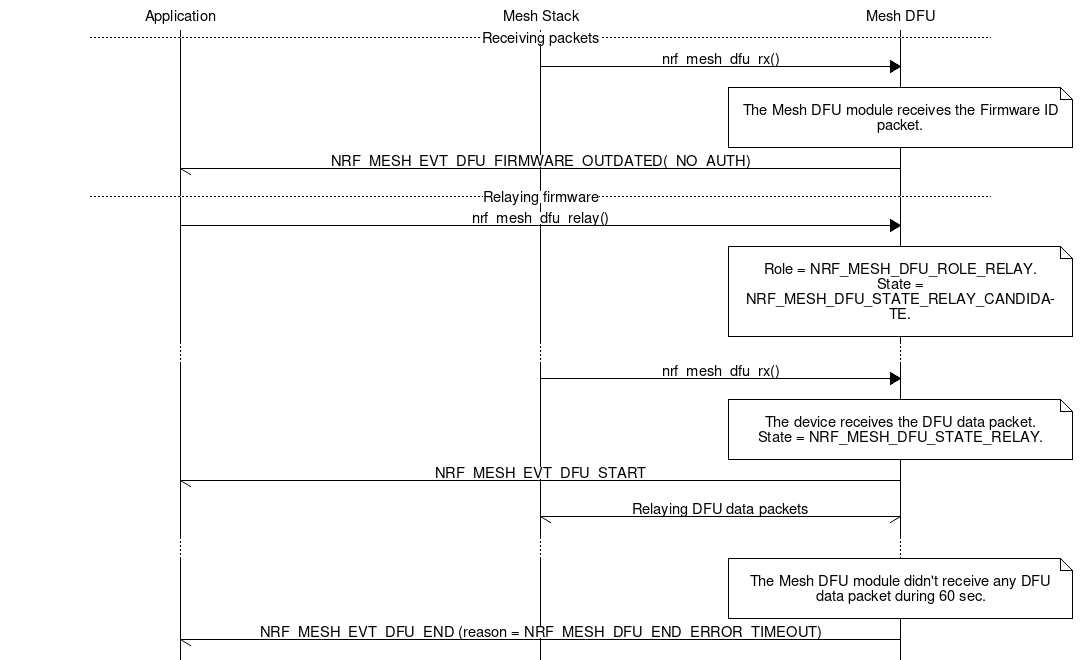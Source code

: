 # MSC for handling DFU process

msc {
    hscale="1.8";

    a [label="Application"], b[label="Mesh Stack"], c[label="Mesh DFU"];

    ---  [label="Receiving packets"];
    b=>c [label="nrf_mesh_dfu_rx()"];
    c note c [label="\nThe Mesh DFU module receives the Firmware ID packet.\n"];
    c->a [label="NRF_MESH_EVT_DFU_FIRMWARE_OUTDATED(_NO_AUTH)"];
    
    --- [label="Relaying firmware"];
    a=>c [label="nrf_mesh_dfu_relay()"];
    c note c [label="\nRole = NRF_MESH_DFU_ROLE_RELAY.\nState = NRF_MESH_DFU_STATE_RELAY_CANDIDATE.\n"];
    ...;
    b=>c [label="nrf_mesh_dfu_rx()"];
    c note c [label="\nThe device receives the DFU data packet.\nState = NRF_MESH_DFU_STATE_RELAY.\n"];
    c->a [label="NRF_MESH_EVT_DFU_START"];
    b <-> c [label="Relaying DFU data packets"];
    ...;
    c note c [label="\nThe Mesh DFU module didn't receive any DFU data packet during 60 sec.\n"];
    c->a [label="NRF_MESH_EVT_DFU_END (reason = NRF_MESH_DFU_END_ERROR_TIMEOUT)"];
}

